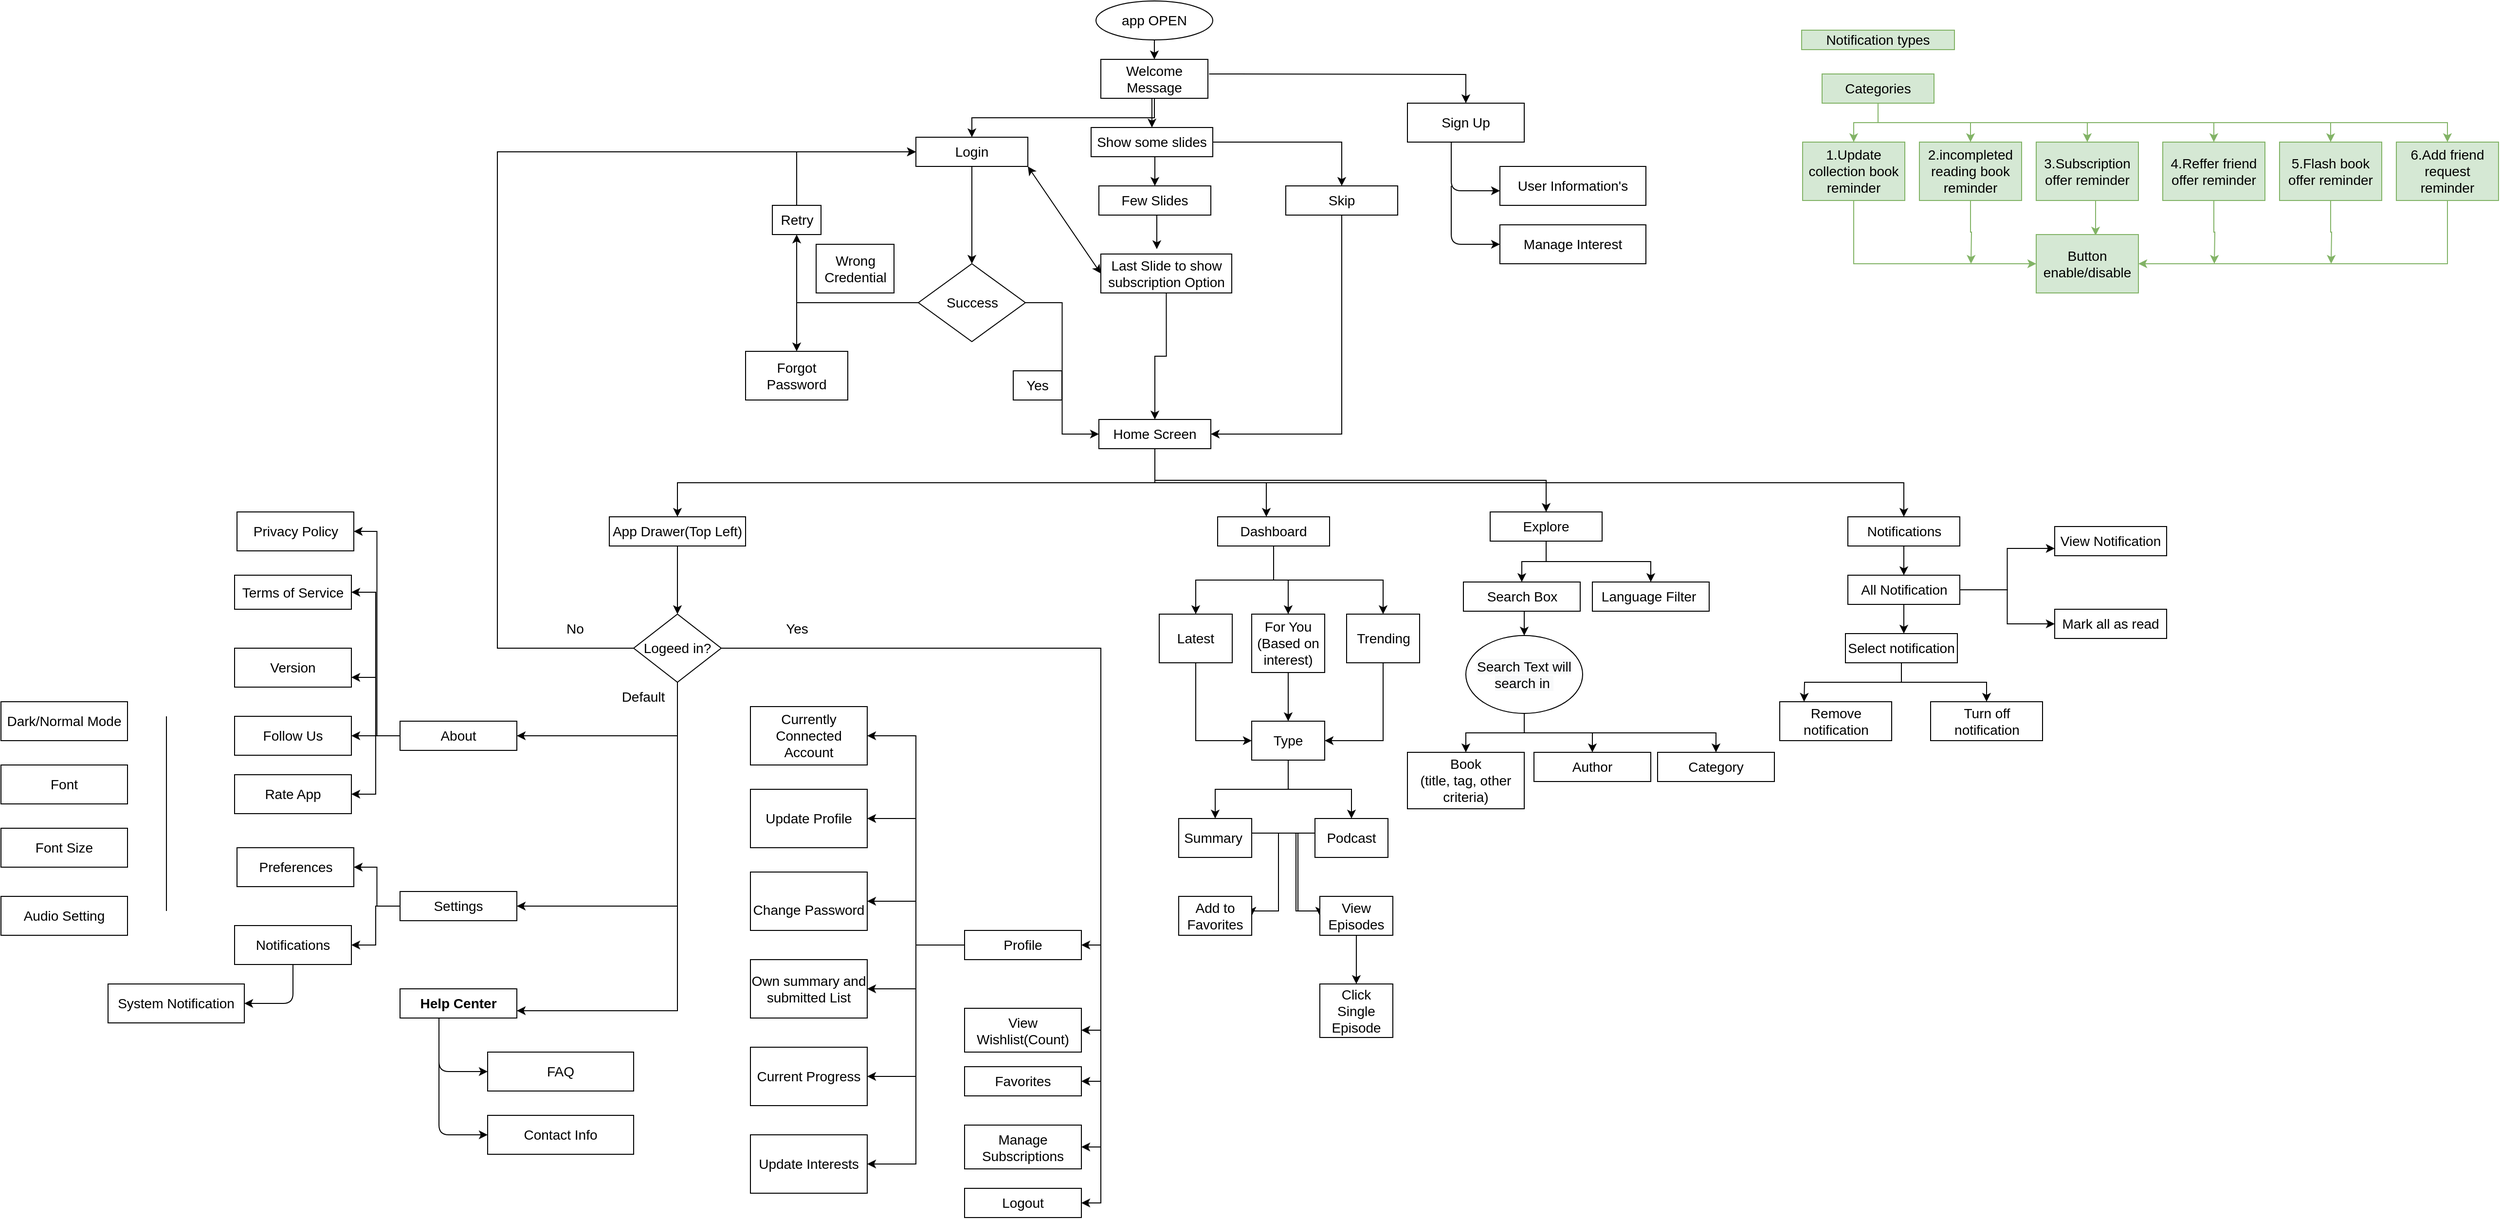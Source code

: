 <mxfile version="14.8.6" type="github">
  <diagram id="t7YS_TH_fgyImCrVqkUV" name="Page-1">
    <mxGraphModel dx="2621" dy="529" grid="1" gridSize="10" guides="1" tooltips="1" connect="1" arrows="1" fold="1" page="1" pageScale="1" pageWidth="1600" pageHeight="2000" math="0" shadow="0">
      <root>
        <mxCell id="0" />
        <mxCell id="1" parent="0" />
        <mxCell id="bzh6Z4zs26yQEtlKFoZD-1" style="edgeStyle=orthogonalEdgeStyle;rounded=0;orthogonalLoop=1;jettySize=auto;html=1;exitX=0.5;exitY=1;exitDx=0;exitDy=0;entryX=0.5;entryY=0;entryDx=0;entryDy=0;fontSize=14;labelBorderColor=none;" parent="1" source="bzh6Z4zs26yQEtlKFoZD-2" target="bzh6Z4zs26yQEtlKFoZD-4" edge="1">
          <mxGeometry relative="1" as="geometry" />
        </mxCell>
        <mxCell id="bzh6Z4zs26yQEtlKFoZD-2" value="&lt;font style=&quot;font-size: 14px&quot;&gt;app OPEN&lt;/font&gt;" style="ellipse;whiteSpace=wrap;html=1;fontSize=14;labelBorderColor=none;" parent="1" vertex="1">
          <mxGeometry x="-85" y="40" width="120" height="40" as="geometry" />
        </mxCell>
        <mxCell id="bzh6Z4zs26yQEtlKFoZD-3" style="edgeStyle=orthogonalEdgeStyle;rounded=0;orthogonalLoop=1;jettySize=auto;html=1;exitX=0.5;exitY=1;exitDx=0;exitDy=0;entryX=0.5;entryY=0;entryDx=0;entryDy=0;fontSize=14;labelBorderColor=none;" parent="1" source="bzh6Z4zs26yQEtlKFoZD-4" target="bzh6Z4zs26yQEtlKFoZD-13" edge="1">
          <mxGeometry relative="1" as="geometry" />
        </mxCell>
        <mxCell id="PCwCDsVGO_4qWRZSxN0X-1" style="edgeStyle=orthogonalEdgeStyle;rounded=0;orthogonalLoop=1;jettySize=auto;html=1;exitX=0.5;exitY=1;exitDx=0;exitDy=0;entryX=0.5;entryY=0;entryDx=0;entryDy=0;fontSize=14;" parent="1" source="bzh6Z4zs26yQEtlKFoZD-4" target="bzh6Z4zs26yQEtlKFoZD-8" edge="1">
          <mxGeometry relative="1" as="geometry" />
        </mxCell>
        <mxCell id="bzh6Z4zs26yQEtlKFoZD-4" value="Welcome Message" style="rounded=0;whiteSpace=wrap;html=1;fontSize=14;labelBorderColor=none;" parent="1" vertex="1">
          <mxGeometry x="-80" y="100" width="110" height="40" as="geometry" />
        </mxCell>
        <mxCell id="bzh6Z4zs26yQEtlKFoZD-51" style="edgeStyle=orthogonalEdgeStyle;rounded=0;orthogonalLoop=1;jettySize=auto;html=1;exitX=0.5;exitY=1;exitDx=0;exitDy=0;entryX=0.5;entryY=0;entryDx=0;entryDy=0;fontSize=14;labelBorderColor=none;" parent="1" source="bzh6Z4zs26yQEtlKFoZD-6" edge="1">
          <mxGeometry relative="1" as="geometry">
            <mxPoint x="-22.5" y="295" as="targetPoint" />
          </mxGeometry>
        </mxCell>
        <mxCell id="bzh6Z4zs26yQEtlKFoZD-6" value="Few Slides" style="rounded=0;whiteSpace=wrap;html=1;fontSize=14;labelBorderColor=none;" parent="1" vertex="1">
          <mxGeometry x="-82" y="230" width="115" height="30" as="geometry" />
        </mxCell>
        <mxCell id="bzh6Z4zs26yQEtlKFoZD-28" style="edgeStyle=orthogonalEdgeStyle;rounded=0;orthogonalLoop=1;jettySize=auto;html=1;exitX=0.5;exitY=1;exitDx=0;exitDy=0;entryX=0.5;entryY=0;entryDx=0;entryDy=0;fontSize=14;labelBorderColor=none;" parent="1" source="bzh6Z4zs26yQEtlKFoZD-8" target="bzh6Z4zs26yQEtlKFoZD-14" edge="1">
          <mxGeometry relative="1" as="geometry" />
        </mxCell>
        <mxCell id="bzh6Z4zs26yQEtlKFoZD-8" value="Login" style="rounded=0;whiteSpace=wrap;html=1;fontSize=14;labelBorderColor=none;" parent="1" vertex="1">
          <mxGeometry x="-270" y="180" width="115" height="30" as="geometry" />
        </mxCell>
        <mxCell id="bzh6Z4zs26yQEtlKFoZD-56" style="edgeStyle=orthogonalEdgeStyle;rounded=0;orthogonalLoop=1;jettySize=auto;html=1;exitX=0.5;exitY=1;exitDx=0;exitDy=0;entryX=1;entryY=0.5;entryDx=0;entryDy=0;fontSize=14;labelBorderColor=none;" parent="1" source="bzh6Z4zs26yQEtlKFoZD-9" target="bzh6Z4zs26yQEtlKFoZD-15" edge="1">
          <mxGeometry relative="1" as="geometry" />
        </mxCell>
        <mxCell id="bzh6Z4zs26yQEtlKFoZD-9" value="Skip" style="rounded=0;whiteSpace=wrap;html=1;fontSize=14;labelBorderColor=none;" parent="1" vertex="1">
          <mxGeometry x="110" y="230" width="115" height="30" as="geometry" />
        </mxCell>
        <mxCell id="bzh6Z4zs26yQEtlKFoZD-10" style="edgeStyle=orthogonalEdgeStyle;rounded=0;orthogonalLoop=1;jettySize=auto;html=1;exitX=0.5;exitY=1;exitDx=0;exitDy=0;entryX=0.5;entryY=0;entryDx=0;entryDy=0;fontSize=14;labelBorderColor=none;" parent="1" source="bzh6Z4zs26yQEtlKFoZD-13" target="bzh6Z4zs26yQEtlKFoZD-6" edge="1">
          <mxGeometry relative="1" as="geometry" />
        </mxCell>
        <mxCell id="bzh6Z4zs26yQEtlKFoZD-12" style="edgeStyle=orthogonalEdgeStyle;rounded=0;orthogonalLoop=1;jettySize=auto;html=1;exitX=1;exitY=0.5;exitDx=0;exitDy=0;entryX=0.5;entryY=0;entryDx=0;entryDy=0;fontSize=14;labelBorderColor=none;" parent="1" source="bzh6Z4zs26yQEtlKFoZD-13" target="bzh6Z4zs26yQEtlKFoZD-9" edge="1">
          <mxGeometry relative="1" as="geometry" />
        </mxCell>
        <mxCell id="bzh6Z4zs26yQEtlKFoZD-13" value="Show some slides" style="rounded=0;whiteSpace=wrap;html=1;fontSize=14;labelBorderColor=none;" parent="1" vertex="1">
          <mxGeometry x="-90" y="170" width="125" height="30" as="geometry" />
        </mxCell>
        <mxCell id="bzh6Z4zs26yQEtlKFoZD-29" style="edgeStyle=orthogonalEdgeStyle;rounded=0;orthogonalLoop=1;jettySize=auto;html=1;exitX=1;exitY=0.5;exitDx=0;exitDy=0;entryX=0;entryY=0.5;entryDx=0;entryDy=0;fontSize=14;labelBorderColor=none;" parent="1" source="bzh6Z4zs26yQEtlKFoZD-14" target="bzh6Z4zs26yQEtlKFoZD-15" edge="1">
          <mxGeometry relative="1" as="geometry" />
        </mxCell>
        <mxCell id="bzh6Z4zs26yQEtlKFoZD-38" style="edgeStyle=orthogonalEdgeStyle;rounded=0;orthogonalLoop=1;jettySize=auto;html=1;exitX=0;exitY=0.5;exitDx=0;exitDy=0;entryX=0.5;entryY=1;entryDx=0;entryDy=0;fontSize=14;labelBorderColor=none;" parent="1" source="bzh6Z4zs26yQEtlKFoZD-14" target="bzh6Z4zs26yQEtlKFoZD-24" edge="1">
          <mxGeometry relative="1" as="geometry" />
        </mxCell>
        <mxCell id="bzh6Z4zs26yQEtlKFoZD-41" style="edgeStyle=orthogonalEdgeStyle;rounded=0;orthogonalLoop=1;jettySize=auto;html=1;exitX=0;exitY=0.5;exitDx=0;exitDy=0;entryX=0.5;entryY=0;entryDx=0;entryDy=0;fontSize=14;labelBorderColor=none;" parent="1" source="bzh6Z4zs26yQEtlKFoZD-14" target="bzh6Z4zs26yQEtlKFoZD-20" edge="1">
          <mxGeometry relative="1" as="geometry" />
        </mxCell>
        <mxCell id="bzh6Z4zs26yQEtlKFoZD-14" value="Success" style="rhombus;whiteSpace=wrap;html=1;fontSize=14;labelBorderColor=none;" parent="1" vertex="1">
          <mxGeometry x="-267.5" y="310" width="110" height="80" as="geometry" />
        </mxCell>
        <mxCell id="bzh6Z4zs26yQEtlKFoZD-48" style="edgeStyle=orthogonalEdgeStyle;rounded=0;orthogonalLoop=1;jettySize=auto;html=1;exitX=0.5;exitY=1;exitDx=0;exitDy=0;entryX=0.435;entryY=0;entryDx=0;entryDy=0;entryPerimeter=0;fontSize=14;labelBorderColor=none;" parent="1" source="bzh6Z4zs26yQEtlKFoZD-15" target="bzh6Z4zs26yQEtlKFoZD-17" edge="1">
          <mxGeometry relative="1" as="geometry" />
        </mxCell>
        <mxCell id="bzh6Z4zs26yQEtlKFoZD-49" style="edgeStyle=orthogonalEdgeStyle;rounded=0;orthogonalLoop=1;jettySize=auto;html=1;exitX=0.5;exitY=1;exitDx=0;exitDy=0;entryX=0.5;entryY=0;entryDx=0;entryDy=0;fontSize=14;labelBorderColor=none;" parent="1" source="bzh6Z4zs26yQEtlKFoZD-15" target="bzh6Z4zs26yQEtlKFoZD-18" edge="1">
          <mxGeometry relative="1" as="geometry" />
        </mxCell>
        <mxCell id="bzh6Z4zs26yQEtlKFoZD-50" style="edgeStyle=orthogonalEdgeStyle;rounded=0;orthogonalLoop=1;jettySize=auto;html=1;exitX=0.5;exitY=1;exitDx=0;exitDy=0;fontSize=14;labelBorderColor=none;" parent="1" source="bzh6Z4zs26yQEtlKFoZD-15" target="bzh6Z4zs26yQEtlKFoZD-19" edge="1">
          <mxGeometry relative="1" as="geometry" />
        </mxCell>
        <mxCell id="jzZjJDRc0cQQ_kIJz3c9-16" style="edgeStyle=orthogonalEdgeStyle;rounded=0;orthogonalLoop=1;jettySize=auto;html=1;exitX=0.5;exitY=1;exitDx=0;exitDy=0;entryX=0.5;entryY=0;entryDx=0;entryDy=0;fontSize=14;labelBorderColor=none;" parent="1" source="bzh6Z4zs26yQEtlKFoZD-15" target="bzh6Z4zs26yQEtlKFoZD-16" edge="1">
          <mxGeometry relative="1" as="geometry" />
        </mxCell>
        <mxCell id="bzh6Z4zs26yQEtlKFoZD-15" value="Home Screen" style="rounded=0;whiteSpace=wrap;html=1;fontSize=14;labelBorderColor=none;" parent="1" vertex="1">
          <mxGeometry x="-82" y="470" width="115" height="30" as="geometry" />
        </mxCell>
        <mxCell id="jzZjJDRc0cQQ_kIJz3c9-20" style="edgeStyle=orthogonalEdgeStyle;rounded=0;orthogonalLoop=1;jettySize=auto;html=1;exitX=0.5;exitY=1;exitDx=0;exitDy=0;entryX=0.5;entryY=0;entryDx=0;entryDy=0;fontSize=14;labelBorderColor=none;" parent="1" source="bzh6Z4zs26yQEtlKFoZD-16" target="wYOs1hw6T_1-Dhefr2wr-110" edge="1">
          <mxGeometry relative="1" as="geometry" />
        </mxCell>
        <mxCell id="bzh6Z4zs26yQEtlKFoZD-16" value="App Drawer(Top Left)" style="rounded=0;whiteSpace=wrap;html=1;fontSize=14;labelBorderColor=none;" parent="1" vertex="1">
          <mxGeometry x="-585" y="570" width="140" height="30" as="geometry" />
        </mxCell>
        <mxCell id="bzh6Z4zs26yQEtlKFoZD-73" style="edgeStyle=orthogonalEdgeStyle;rounded=0;orthogonalLoop=1;jettySize=auto;html=1;exitX=0.5;exitY=1;exitDx=0;exitDy=0;entryX=0.5;entryY=0;entryDx=0;entryDy=0;fontSize=14;labelBorderColor=none;" parent="1" source="bzh6Z4zs26yQEtlKFoZD-17" target="bzh6Z4zs26yQEtlKFoZD-57" edge="1">
          <mxGeometry relative="1" as="geometry" />
        </mxCell>
        <mxCell id="bzh6Z4zs26yQEtlKFoZD-74" style="edgeStyle=orthogonalEdgeStyle;rounded=0;orthogonalLoop=1;jettySize=auto;html=1;exitX=0.5;exitY=1;exitDx=0;exitDy=0;entryX=0.5;entryY=0;entryDx=0;entryDy=0;fontSize=14;labelBorderColor=none;" parent="1" source="bzh6Z4zs26yQEtlKFoZD-17" target="bzh6Z4zs26yQEtlKFoZD-58" edge="1">
          <mxGeometry relative="1" as="geometry" />
        </mxCell>
        <mxCell id="bzh6Z4zs26yQEtlKFoZD-75" style="edgeStyle=orthogonalEdgeStyle;rounded=0;orthogonalLoop=1;jettySize=auto;html=1;exitX=0.5;exitY=1;exitDx=0;exitDy=0;fontSize=14;labelBorderColor=none;" parent="1" source="bzh6Z4zs26yQEtlKFoZD-17" target="bzh6Z4zs26yQEtlKFoZD-59" edge="1">
          <mxGeometry relative="1" as="geometry" />
        </mxCell>
        <mxCell id="bzh6Z4zs26yQEtlKFoZD-17" value="Dashboard" style="rounded=0;whiteSpace=wrap;html=1;fontSize=14;labelBorderColor=none;" parent="1" vertex="1">
          <mxGeometry x="40" y="570" width="115" height="30" as="geometry" />
        </mxCell>
        <mxCell id="Sbee1rXZluJjC9eUCIz3-12" style="edgeStyle=orthogonalEdgeStyle;rounded=0;orthogonalLoop=1;jettySize=auto;html=1;exitX=0.5;exitY=1;exitDx=0;exitDy=0;entryX=0.5;entryY=0;entryDx=0;entryDy=0;fontSize=14;" parent="1" source="bzh6Z4zs26yQEtlKFoZD-18" target="Sbee1rXZluJjC9eUCIz3-3" edge="1">
          <mxGeometry relative="1" as="geometry" />
        </mxCell>
        <mxCell id="Sbee1rXZluJjC9eUCIz3-13" style="edgeStyle=orthogonalEdgeStyle;rounded=0;orthogonalLoop=1;jettySize=auto;html=1;exitX=0.5;exitY=1;exitDx=0;exitDy=0;entryX=0.5;entryY=0;entryDx=0;entryDy=0;fontSize=14;" parent="1" source="bzh6Z4zs26yQEtlKFoZD-18" target="Sbee1rXZluJjC9eUCIz3-11" edge="1">
          <mxGeometry relative="1" as="geometry" />
        </mxCell>
        <mxCell id="bzh6Z4zs26yQEtlKFoZD-18" value="Explore&lt;br style=&quot;font-size: 14px;&quot;&gt;" style="rounded=0;whiteSpace=wrap;html=1;fontSize=14;labelBorderColor=none;" parent="1" vertex="1">
          <mxGeometry x="320" y="565" width="115" height="30" as="geometry" />
        </mxCell>
        <mxCell id="3H9cu1yrekagmBGRHgR9-22" style="edgeStyle=orthogonalEdgeStyle;rounded=0;orthogonalLoop=1;jettySize=auto;html=1;exitX=0.5;exitY=1;exitDx=0;exitDy=0;entryX=0.5;entryY=0;entryDx=0;entryDy=0;fontSize=14;labelBorderColor=none;" parent="1" source="bzh6Z4zs26yQEtlKFoZD-19" target="3H9cu1yrekagmBGRHgR9-21" edge="1">
          <mxGeometry relative="1" as="geometry" />
        </mxCell>
        <mxCell id="bzh6Z4zs26yQEtlKFoZD-19" value="Notifications" style="rounded=0;whiteSpace=wrap;html=1;fontSize=14;labelBorderColor=none;" parent="1" vertex="1">
          <mxGeometry x="687.5" y="570" width="115" height="30" as="geometry" />
        </mxCell>
        <mxCell id="bzh6Z4zs26yQEtlKFoZD-20" value="Forgot Password" style="rounded=0;whiteSpace=wrap;html=1;fontSize=14;labelBorderColor=none;" parent="1" vertex="1">
          <mxGeometry x="-445" y="400" width="105" height="50" as="geometry" />
        </mxCell>
        <mxCell id="bzh6Z4zs26yQEtlKFoZD-39" style="edgeStyle=orthogonalEdgeStyle;rounded=0;orthogonalLoop=1;jettySize=auto;html=1;exitX=0.5;exitY=0;exitDx=0;exitDy=0;entryX=0;entryY=0.5;entryDx=0;entryDy=0;fontSize=14;labelBorderColor=none;" parent="1" source="bzh6Z4zs26yQEtlKFoZD-24" target="bzh6Z4zs26yQEtlKFoZD-8" edge="1">
          <mxGeometry relative="1" as="geometry" />
        </mxCell>
        <mxCell id="bzh6Z4zs26yQEtlKFoZD-24" value="Retry" style="rounded=0;whiteSpace=wrap;html=1;fontSize=14;labelBorderColor=none;" parent="1" vertex="1">
          <mxGeometry x="-417.5" y="250" width="50" height="30" as="geometry" />
        </mxCell>
        <mxCell id="bzh6Z4zs26yQEtlKFoZD-33" value="Yes" style="rounded=0;whiteSpace=wrap;html=1;fontSize=14;labelBorderColor=none;" parent="1" vertex="1">
          <mxGeometry x="-170" y="420" width="50" height="30" as="geometry" />
        </mxCell>
        <mxCell id="bzh6Z4zs26yQEtlKFoZD-37" value="Wrong Credential" style="rounded=0;whiteSpace=wrap;html=1;fontSize=14;labelBorderColor=none;" parent="1" vertex="1">
          <mxGeometry x="-372.5" y="290" width="80" height="50" as="geometry" />
        </mxCell>
        <mxCell id="bzh6Z4zs26yQEtlKFoZD-54" style="edgeStyle=orthogonalEdgeStyle;rounded=0;orthogonalLoop=1;jettySize=auto;html=1;exitX=0.5;exitY=1;exitDx=0;exitDy=0;entryX=0.5;entryY=0;entryDx=0;entryDy=0;fontSize=14;labelBorderColor=none;" parent="1" source="bzh6Z4zs26yQEtlKFoZD-53" target="bzh6Z4zs26yQEtlKFoZD-15" edge="1">
          <mxGeometry relative="1" as="geometry" />
        </mxCell>
        <mxCell id="bzh6Z4zs26yQEtlKFoZD-53" value="Last Slide to show subscription Option" style="rounded=0;whiteSpace=wrap;html=1;fontSize=14;labelBorderColor=none;" parent="1" vertex="1">
          <mxGeometry x="-80" y="300" width="134.5" height="40" as="geometry" />
        </mxCell>
        <mxCell id="bzh6Z4zs26yQEtlKFoZD-67" style="edgeStyle=orthogonalEdgeStyle;rounded=0;orthogonalLoop=1;jettySize=auto;html=1;exitX=0.5;exitY=1;exitDx=0;exitDy=0;entryX=0;entryY=0.5;entryDx=0;entryDy=0;fontSize=14;labelBorderColor=none;" parent="1" source="bzh6Z4zs26yQEtlKFoZD-57" target="bzh6Z4zs26yQEtlKFoZD-66" edge="1">
          <mxGeometry relative="1" as="geometry" />
        </mxCell>
        <mxCell id="bzh6Z4zs26yQEtlKFoZD-57" value="Latest" style="rounded=0;whiteSpace=wrap;html=1;fontSize=14;labelBorderColor=none;" parent="1" vertex="1">
          <mxGeometry x="-20" y="670" width="75" height="50" as="geometry" />
        </mxCell>
        <mxCell id="bzh6Z4zs26yQEtlKFoZD-68" style="edgeStyle=orthogonalEdgeStyle;rounded=0;orthogonalLoop=1;jettySize=auto;html=1;exitX=0.5;exitY=1;exitDx=0;exitDy=0;entryX=0.5;entryY=0;entryDx=0;entryDy=0;fontSize=14;labelBorderColor=none;" parent="1" source="bzh6Z4zs26yQEtlKFoZD-58" target="bzh6Z4zs26yQEtlKFoZD-66" edge="1">
          <mxGeometry relative="1" as="geometry" />
        </mxCell>
        <mxCell id="bzh6Z4zs26yQEtlKFoZD-58" value="For You&lt;br style=&quot;font-size: 14px;&quot;&gt;(Based on interest)" style="rounded=0;whiteSpace=wrap;html=1;fontSize=14;labelBorderColor=none;" parent="1" vertex="1">
          <mxGeometry x="75" y="670" width="75" height="60" as="geometry" />
        </mxCell>
        <mxCell id="bzh6Z4zs26yQEtlKFoZD-69" style="edgeStyle=orthogonalEdgeStyle;rounded=0;orthogonalLoop=1;jettySize=auto;html=1;exitX=0.5;exitY=1;exitDx=0;exitDy=0;entryX=1;entryY=0.5;entryDx=0;entryDy=0;fontSize=14;labelBorderColor=none;" parent="1" source="bzh6Z4zs26yQEtlKFoZD-59" target="bzh6Z4zs26yQEtlKFoZD-66" edge="1">
          <mxGeometry relative="1" as="geometry" />
        </mxCell>
        <mxCell id="bzh6Z4zs26yQEtlKFoZD-59" value="Trending" style="rounded=0;whiteSpace=wrap;html=1;fontSize=14;labelBorderColor=none;" parent="1" vertex="1">
          <mxGeometry x="172.5" y="670" width="75" height="50" as="geometry" />
        </mxCell>
        <mxCell id="wD42XLYMJ8Ef5kfF9NE--7" style="edgeStyle=orthogonalEdgeStyle;rounded=0;orthogonalLoop=1;jettySize=auto;html=1;exitX=1;exitY=0.25;exitDx=0;exitDy=0;entryX=1;entryY=0.5;entryDx=0;entryDy=0;fontSize=14;" parent="1" source="bzh6Z4zs26yQEtlKFoZD-60" target="wD42XLYMJ8Ef5kfF9NE--1" edge="1">
          <mxGeometry relative="1" as="geometry">
            <Array as="points">
              <mxPoint x="75.5" y="895" />
              <mxPoint x="102.5" y="895" />
              <mxPoint x="102.5" y="975" />
            </Array>
          </mxGeometry>
        </mxCell>
        <mxCell id="wD42XLYMJ8Ef5kfF9NE--9" style="edgeStyle=orthogonalEdgeStyle;rounded=0;orthogonalLoop=1;jettySize=auto;html=1;exitX=1;exitY=0.25;exitDx=0;exitDy=0;entryX=0;entryY=0.5;entryDx=0;entryDy=0;fontSize=14;" parent="1" source="bzh6Z4zs26yQEtlKFoZD-60" target="wD42XLYMJ8Ef5kfF9NE--2" edge="1">
          <mxGeometry relative="1" as="geometry">
            <Array as="points">
              <mxPoint x="72.5" y="888" />
              <mxPoint x="72.5" y="895" />
              <mxPoint x="122.5" y="895" />
              <mxPoint x="122.5" y="975" />
            </Array>
          </mxGeometry>
        </mxCell>
        <mxCell id="bzh6Z4zs26yQEtlKFoZD-60" value="Summary&lt;span style=&quot;white-space: pre; font-size: 14px;&quot;&gt; &lt;/span&gt;" style="rounded=0;whiteSpace=wrap;html=1;fontSize=14;labelBorderColor=none;" parent="1" vertex="1">
          <mxGeometry y="880" width="75" height="40" as="geometry" />
        </mxCell>
        <mxCell id="wD42XLYMJ8Ef5kfF9NE--8" style="edgeStyle=orthogonalEdgeStyle;rounded=0;orthogonalLoop=1;jettySize=auto;html=1;exitX=0;exitY=0.5;exitDx=0;exitDy=0;entryX=1;entryY=0.5;entryDx=0;entryDy=0;fontSize=14;" parent="1" source="bzh6Z4zs26yQEtlKFoZD-61" target="wD42XLYMJ8Ef5kfF9NE--1" edge="1">
          <mxGeometry relative="1" as="geometry">
            <Array as="points">
              <mxPoint x="102.5" y="895" />
              <mxPoint x="102.5" y="975" />
            </Array>
          </mxGeometry>
        </mxCell>
        <mxCell id="wD42XLYMJ8Ef5kfF9NE--10" style="edgeStyle=orthogonalEdgeStyle;rounded=0;orthogonalLoop=1;jettySize=auto;html=1;exitX=0;exitY=0.25;exitDx=0;exitDy=0;entryX=0;entryY=0.5;entryDx=0;entryDy=0;fontSize=14;" parent="1" source="bzh6Z4zs26yQEtlKFoZD-61" target="wD42XLYMJ8Ef5kfF9NE--2" edge="1">
          <mxGeometry relative="1" as="geometry">
            <Array as="points">
              <mxPoint x="140.5" y="895" />
              <mxPoint x="120.5" y="895" />
              <mxPoint x="120.5" y="975" />
            </Array>
          </mxGeometry>
        </mxCell>
        <mxCell id="bzh6Z4zs26yQEtlKFoZD-61" value="Podcast" style="rounded=0;whiteSpace=wrap;html=1;fontSize=14;labelBorderColor=none;" parent="1" vertex="1">
          <mxGeometry x="140" y="880" width="75" height="40" as="geometry" />
        </mxCell>
        <mxCell id="bzh6Z4zs26yQEtlKFoZD-71" style="edgeStyle=orthogonalEdgeStyle;rounded=0;orthogonalLoop=1;jettySize=auto;html=1;exitX=0.5;exitY=1;exitDx=0;exitDy=0;entryX=0.5;entryY=0;entryDx=0;entryDy=0;fontSize=14;labelBorderColor=none;" parent="1" source="bzh6Z4zs26yQEtlKFoZD-66" target="bzh6Z4zs26yQEtlKFoZD-60" edge="1">
          <mxGeometry relative="1" as="geometry" />
        </mxCell>
        <mxCell id="bzh6Z4zs26yQEtlKFoZD-72" style="edgeStyle=orthogonalEdgeStyle;rounded=0;orthogonalLoop=1;jettySize=auto;html=1;exitX=0.5;exitY=1;exitDx=0;exitDy=0;entryX=0.5;entryY=0;entryDx=0;entryDy=0;fontSize=14;labelBorderColor=none;" parent="1" source="bzh6Z4zs26yQEtlKFoZD-66" target="bzh6Z4zs26yQEtlKFoZD-61" edge="1">
          <mxGeometry relative="1" as="geometry" />
        </mxCell>
        <mxCell id="bzh6Z4zs26yQEtlKFoZD-66" value="Type" style="rounded=0;whiteSpace=wrap;html=1;fontSize=14;labelBorderColor=none;" parent="1" vertex="1">
          <mxGeometry x="75" y="780" width="75" height="40" as="geometry" />
        </mxCell>
        <mxCell id="3H9cu1yrekagmBGRHgR9-43" style="edgeStyle=orthogonalEdgeStyle;rounded=0;orthogonalLoop=1;jettySize=auto;html=1;exitX=0.5;exitY=1;exitDx=0;exitDy=0;entryX=0;entryY=0.5;entryDx=0;entryDy=0;fillColor=#d5e8d4;strokeColor=#82b366;fontSize=14;labelBorderColor=none;" parent="1" source="3H9cu1yrekagmBGRHgR9-2" target="3H9cu1yrekagmBGRHgR9-13" edge="1">
          <mxGeometry relative="1" as="geometry" />
        </mxCell>
        <mxCell id="3H9cu1yrekagmBGRHgR9-2" value="1.Update collection book reminder" style="rounded=0;whiteSpace=wrap;html=1;fontSize=14;fillColor=#d5e8d4;strokeColor=#82b366;labelBorderColor=none;" parent="1" vertex="1">
          <mxGeometry x="641" y="185" width="105" height="60" as="geometry" />
        </mxCell>
        <mxCell id="3H9cu1yrekagmBGRHgR9-3" style="edgeStyle=orthogonalEdgeStyle;rounded=0;orthogonalLoop=1;jettySize=auto;html=1;exitX=0.5;exitY=1;exitDx=0;exitDy=0;fillColor=#d5e8d4;strokeColor=#82b366;fontSize=14;labelBorderColor=none;" parent="1" source="3H9cu1yrekagmBGRHgR9-4" edge="1">
          <mxGeometry relative="1" as="geometry">
            <mxPoint x="814" y="310" as="targetPoint" />
          </mxGeometry>
        </mxCell>
        <mxCell id="3H9cu1yrekagmBGRHgR9-4" value="2.incompleted reading book reminder" style="rounded=0;whiteSpace=wrap;html=1;fontSize=14;fillColor=#d5e8d4;strokeColor=#82b366;labelBorderColor=none;" parent="1" vertex="1">
          <mxGeometry x="761" y="185" width="105" height="60" as="geometry" />
        </mxCell>
        <mxCell id="3H9cu1yrekagmBGRHgR9-5" style="edgeStyle=orthogonalEdgeStyle;rounded=0;orthogonalLoop=1;jettySize=auto;html=1;exitX=0.5;exitY=1;exitDx=0;exitDy=0;entryX=0.581;entryY=0.017;entryDx=0;entryDy=0;entryPerimeter=0;fillColor=#d5e8d4;strokeColor=#82b366;fontSize=14;labelBorderColor=none;" parent="1" source="3H9cu1yrekagmBGRHgR9-6" edge="1">
          <mxGeometry relative="1" as="geometry">
            <mxPoint x="942.005" y="281.02" as="targetPoint" />
          </mxGeometry>
        </mxCell>
        <mxCell id="3H9cu1yrekagmBGRHgR9-6" value="3.Subscription offer reminder" style="rounded=0;whiteSpace=wrap;html=1;fontSize=14;fillColor=#d5e8d4;strokeColor=#82b366;labelBorderColor=none;" parent="1" vertex="1">
          <mxGeometry x="881" y="185" width="105" height="60" as="geometry" />
        </mxCell>
        <mxCell id="3H9cu1yrekagmBGRHgR9-7" style="edgeStyle=orthogonalEdgeStyle;rounded=0;orthogonalLoop=1;jettySize=auto;html=1;exitX=0.5;exitY=1;exitDx=0;exitDy=0;fillColor=#d5e8d4;strokeColor=#82b366;fontSize=14;labelBorderColor=none;" parent="1" source="3H9cu1yrekagmBGRHgR9-8" edge="1">
          <mxGeometry relative="1" as="geometry">
            <mxPoint x="1064" y="310" as="targetPoint" />
          </mxGeometry>
        </mxCell>
        <mxCell id="3H9cu1yrekagmBGRHgR9-8" value="4.Reffer friend offer reminder" style="rounded=0;whiteSpace=wrap;html=1;fontSize=14;fillColor=#d5e8d4;strokeColor=#82b366;labelBorderColor=none;" parent="1" vertex="1">
          <mxGeometry x="1011" y="185" width="105" height="60" as="geometry" />
        </mxCell>
        <mxCell id="3H9cu1yrekagmBGRHgR9-9" style="edgeStyle=orthogonalEdgeStyle;rounded=0;orthogonalLoop=1;jettySize=auto;html=1;exitX=0.5;exitY=1;exitDx=0;exitDy=0;fillColor=#d5e8d4;strokeColor=#82b366;fontSize=14;labelBorderColor=none;" parent="1" source="3H9cu1yrekagmBGRHgR9-10" edge="1">
          <mxGeometry relative="1" as="geometry">
            <mxPoint x="1184" y="310" as="targetPoint" />
          </mxGeometry>
        </mxCell>
        <mxCell id="3H9cu1yrekagmBGRHgR9-10" value="5.Flash book offer reminder" style="rounded=0;whiteSpace=wrap;html=1;fontSize=14;fillColor=#d5e8d4;strokeColor=#82b366;labelBorderColor=none;" parent="1" vertex="1">
          <mxGeometry x="1131" y="185" width="105" height="60" as="geometry" />
        </mxCell>
        <mxCell id="3H9cu1yrekagmBGRHgR9-44" style="edgeStyle=orthogonalEdgeStyle;rounded=0;orthogonalLoop=1;jettySize=auto;html=1;exitX=0.5;exitY=1;exitDx=0;exitDy=0;entryX=1;entryY=0.5;entryDx=0;entryDy=0;fillColor=#d5e8d4;strokeColor=#82b366;fontSize=14;labelBorderColor=none;" parent="1" source="3H9cu1yrekagmBGRHgR9-12" target="3H9cu1yrekagmBGRHgR9-13" edge="1">
          <mxGeometry relative="1" as="geometry" />
        </mxCell>
        <mxCell id="3H9cu1yrekagmBGRHgR9-12" value="6.Add friend request reminder" style="rounded=0;whiteSpace=wrap;html=1;fontSize=14;fillColor=#d5e8d4;strokeColor=#82b366;labelBorderColor=none;" parent="1" vertex="1">
          <mxGeometry x="1251" y="185" width="105" height="60" as="geometry" />
        </mxCell>
        <mxCell id="3H9cu1yrekagmBGRHgR9-13" value="Button&lt;br style=&quot;font-size: 14px;&quot;&gt;enable/disable" style="rounded=0;whiteSpace=wrap;html=1;fontSize=14;fillColor=#d5e8d4;strokeColor=#82b366;labelBorderColor=none;" parent="1" vertex="1">
          <mxGeometry x="881" y="280" width="105" height="60" as="geometry" />
        </mxCell>
        <mxCell id="3H9cu1yrekagmBGRHgR9-15" style="edgeStyle=orthogonalEdgeStyle;rounded=0;orthogonalLoop=1;jettySize=auto;html=1;exitX=0.5;exitY=1;exitDx=0;exitDy=0;entryX=0.5;entryY=0;entryDx=0;entryDy=0;fillColor=#d5e8d4;strokeColor=#82b366;fontSize=14;labelBorderColor=none;" parent="1" source="3H9cu1yrekagmBGRHgR9-14" target="3H9cu1yrekagmBGRHgR9-12" edge="1">
          <mxGeometry relative="1" as="geometry" />
        </mxCell>
        <mxCell id="3H9cu1yrekagmBGRHgR9-16" style="edgeStyle=orthogonalEdgeStyle;rounded=0;orthogonalLoop=1;jettySize=auto;html=1;exitX=0.5;exitY=1;exitDx=0;exitDy=0;entryX=0.5;entryY=0;entryDx=0;entryDy=0;fillColor=#d5e8d4;strokeColor=#82b366;fontSize=14;labelBorderColor=none;" parent="1" source="3H9cu1yrekagmBGRHgR9-14" target="3H9cu1yrekagmBGRHgR9-2" edge="1">
          <mxGeometry relative="1" as="geometry" />
        </mxCell>
        <mxCell id="3H9cu1yrekagmBGRHgR9-17" style="edgeStyle=orthogonalEdgeStyle;rounded=0;orthogonalLoop=1;jettySize=auto;html=1;exitX=0.5;exitY=1;exitDx=0;exitDy=0;entryX=0.5;entryY=0;entryDx=0;entryDy=0;fillColor=#d5e8d4;strokeColor=#82b366;fontSize=14;labelBorderColor=none;" parent="1" source="3H9cu1yrekagmBGRHgR9-14" target="3H9cu1yrekagmBGRHgR9-4" edge="1">
          <mxGeometry relative="1" as="geometry" />
        </mxCell>
        <mxCell id="3H9cu1yrekagmBGRHgR9-18" style="edgeStyle=orthogonalEdgeStyle;rounded=0;orthogonalLoop=1;jettySize=auto;html=1;exitX=0.5;exitY=1;exitDx=0;exitDy=0;entryX=0.5;entryY=0;entryDx=0;entryDy=0;fillColor=#d5e8d4;strokeColor=#82b366;fontSize=14;labelBorderColor=none;" parent="1" source="3H9cu1yrekagmBGRHgR9-14" target="3H9cu1yrekagmBGRHgR9-6" edge="1">
          <mxGeometry relative="1" as="geometry" />
        </mxCell>
        <mxCell id="3H9cu1yrekagmBGRHgR9-19" style="edgeStyle=orthogonalEdgeStyle;rounded=0;orthogonalLoop=1;jettySize=auto;html=1;exitX=0.5;exitY=1;exitDx=0;exitDy=0;entryX=0.5;entryY=0;entryDx=0;entryDy=0;fillColor=#d5e8d4;strokeColor=#82b366;fontSize=14;labelBorderColor=none;" parent="1" source="3H9cu1yrekagmBGRHgR9-14" target="3H9cu1yrekagmBGRHgR9-8" edge="1">
          <mxGeometry relative="1" as="geometry" />
        </mxCell>
        <mxCell id="3H9cu1yrekagmBGRHgR9-20" style="edgeStyle=orthogonalEdgeStyle;rounded=0;orthogonalLoop=1;jettySize=auto;html=1;exitX=0.5;exitY=1;exitDx=0;exitDy=0;entryX=0.5;entryY=0;entryDx=0;entryDy=0;fillColor=#d5e8d4;strokeColor=#82b366;fontSize=14;labelBorderColor=none;" parent="1" source="3H9cu1yrekagmBGRHgR9-14" target="3H9cu1yrekagmBGRHgR9-10" edge="1">
          <mxGeometry relative="1" as="geometry" />
        </mxCell>
        <mxCell id="3H9cu1yrekagmBGRHgR9-14" value="Categories" style="rounded=0;whiteSpace=wrap;html=1;fontSize=14;fillColor=#d5e8d4;strokeColor=#82b366;labelBorderColor=none;" parent="1" vertex="1">
          <mxGeometry x="661" y="115" width="115" height="30" as="geometry" />
        </mxCell>
        <mxCell id="3H9cu1yrekagmBGRHgR9-23" style="edgeStyle=orthogonalEdgeStyle;rounded=0;orthogonalLoop=1;jettySize=auto;html=1;exitX=0.5;exitY=1;exitDx=0;exitDy=0;fontSize=14;labelBorderColor=none;" parent="1" source="3H9cu1yrekagmBGRHgR9-21" edge="1">
          <mxGeometry relative="1" as="geometry">
            <mxPoint x="745" y="690" as="targetPoint" />
          </mxGeometry>
        </mxCell>
        <mxCell id="3H9cu1yrekagmBGRHgR9-41" style="edgeStyle=orthogonalEdgeStyle;rounded=0;orthogonalLoop=1;jettySize=auto;html=1;exitX=1;exitY=0.5;exitDx=0;exitDy=0;entryX=0;entryY=0.5;entryDx=0;entryDy=0;fontSize=14;labelBorderColor=none;" parent="1" source="3H9cu1yrekagmBGRHgR9-21" target="3H9cu1yrekagmBGRHgR9-40" edge="1">
          <mxGeometry relative="1" as="geometry" />
        </mxCell>
        <mxCell id="3H9cu1yrekagmBGRHgR9-42" style="edgeStyle=orthogonalEdgeStyle;rounded=0;orthogonalLoop=1;jettySize=auto;html=1;exitX=1;exitY=0.5;exitDx=0;exitDy=0;entryX=0;entryY=0.75;entryDx=0;entryDy=0;fontSize=14;labelBorderColor=none;" parent="1" source="3H9cu1yrekagmBGRHgR9-21" target="3H9cu1yrekagmBGRHgR9-38" edge="1">
          <mxGeometry relative="1" as="geometry" />
        </mxCell>
        <mxCell id="3H9cu1yrekagmBGRHgR9-21" value="All Notification" style="rounded=0;whiteSpace=wrap;html=1;fontSize=14;labelBorderColor=none;" parent="1" vertex="1">
          <mxGeometry x="687.5" y="630" width="115" height="30" as="geometry" />
        </mxCell>
        <mxCell id="3H9cu1yrekagmBGRHgR9-30" style="edgeStyle=orthogonalEdgeStyle;rounded=0;orthogonalLoop=1;jettySize=auto;html=1;exitX=0.5;exitY=1;exitDx=0;exitDy=0;entryX=0.5;entryY=0;entryDx=0;entryDy=0;fontSize=14;labelBorderColor=none;" parent="1" source="3H9cu1yrekagmBGRHgR9-24" edge="1">
          <mxGeometry relative="1" as="geometry">
            <mxPoint x="642.5" y="760" as="targetPoint" />
          </mxGeometry>
        </mxCell>
        <mxCell id="3H9cu1yrekagmBGRHgR9-34" style="edgeStyle=orthogonalEdgeStyle;rounded=0;orthogonalLoop=1;jettySize=auto;html=1;exitX=0.5;exitY=1;exitDx=0;exitDy=0;entryX=0.5;entryY=0;entryDx=0;entryDy=0;fontSize=14;labelBorderColor=none;" parent="1" source="3H9cu1yrekagmBGRHgR9-24" target="3H9cu1yrekagmBGRHgR9-28" edge="1">
          <mxGeometry relative="1" as="geometry" />
        </mxCell>
        <mxCell id="3H9cu1yrekagmBGRHgR9-24" value="Select notification" style="rounded=0;whiteSpace=wrap;html=1;fontSize=14;labelBorderColor=none;" parent="1" vertex="1">
          <mxGeometry x="685" y="690" width="115" height="30" as="geometry" />
        </mxCell>
        <mxCell id="3H9cu1yrekagmBGRHgR9-27" value="Remove notification" style="rounded=0;whiteSpace=wrap;html=1;fontSize=14;labelBorderColor=none;" parent="1" vertex="1">
          <mxGeometry x="617.5" y="760" width="115" height="40" as="geometry" />
        </mxCell>
        <mxCell id="3H9cu1yrekagmBGRHgR9-28" value="Turn off notification" style="rounded=0;whiteSpace=wrap;html=1;fontSize=14;labelBorderColor=none;" parent="1" vertex="1">
          <mxGeometry x="772.5" y="760" width="115" height="40" as="geometry" />
        </mxCell>
        <mxCell id="3H9cu1yrekagmBGRHgR9-38" value="View Notification" style="rounded=0;whiteSpace=wrap;html=1;fontSize=14;labelBorderColor=none;" parent="1" vertex="1">
          <mxGeometry x="900" y="580" width="115" height="30" as="geometry" />
        </mxCell>
        <mxCell id="3H9cu1yrekagmBGRHgR9-40" value="Mark all as read" style="rounded=0;whiteSpace=wrap;html=1;fontSize=14;labelBorderColor=none;" parent="1" vertex="1">
          <mxGeometry x="900" y="665" width="115" height="30" as="geometry" />
        </mxCell>
        <mxCell id="jzZjJDRc0cQQ_kIJz3c9-30" style="edgeStyle=orthogonalEdgeStyle;rounded=0;orthogonalLoop=1;jettySize=auto;html=1;exitX=0;exitY=0.5;exitDx=0;exitDy=0;entryX=1;entryY=0.5;entryDx=0;entryDy=0;fontSize=14;labelBorderColor=none;" parent="1" source="wYOs1hw6T_1-Dhefr2wr-104" target="wYOs1hw6T_1-Dhefr2wr-114" edge="1">
          <mxGeometry relative="1" as="geometry" />
        </mxCell>
        <mxCell id="jzZjJDRc0cQQ_kIJz3c9-31" style="edgeStyle=orthogonalEdgeStyle;rounded=0;orthogonalLoop=1;jettySize=auto;html=1;exitX=0;exitY=0.5;exitDx=0;exitDy=0;entryX=1;entryY=0.5;entryDx=0;entryDy=0;fontSize=14;labelBorderColor=none;" parent="1" source="wYOs1hw6T_1-Dhefr2wr-104" target="wYOs1hw6T_1-Dhefr2wr-115" edge="1">
          <mxGeometry relative="1" as="geometry" />
        </mxCell>
        <mxCell id="jzZjJDRc0cQQ_kIJz3c9-32" style="edgeStyle=orthogonalEdgeStyle;rounded=0;orthogonalLoop=1;jettySize=auto;html=1;exitX=0;exitY=0.5;exitDx=0;exitDy=0;entryX=1;entryY=0.5;entryDx=0;entryDy=0;fontSize=14;labelBorderColor=none;" parent="1" source="wYOs1hw6T_1-Dhefr2wr-104" target="wYOs1hw6T_1-Dhefr2wr-116" edge="1">
          <mxGeometry relative="1" as="geometry" />
        </mxCell>
        <mxCell id="jzZjJDRc0cQQ_kIJz3c9-33" style="edgeStyle=orthogonalEdgeStyle;rounded=0;orthogonalLoop=1;jettySize=auto;html=1;exitX=0;exitY=0.5;exitDx=0;exitDy=0;entryX=1;entryY=0.5;entryDx=0;entryDy=0;fontSize=14;labelBorderColor=none;" parent="1" source="wYOs1hw6T_1-Dhefr2wr-104" target="wYOs1hw6T_1-Dhefr2wr-117" edge="1">
          <mxGeometry relative="1" as="geometry" />
        </mxCell>
        <mxCell id="jzZjJDRc0cQQ_kIJz3c9-34" style="edgeStyle=orthogonalEdgeStyle;rounded=0;orthogonalLoop=1;jettySize=auto;html=1;exitX=0;exitY=0.5;exitDx=0;exitDy=0;entryX=1;entryY=0.5;entryDx=0;entryDy=0;fontSize=14;labelBorderColor=none;" parent="1" source="wYOs1hw6T_1-Dhefr2wr-104" target="wYOs1hw6T_1-Dhefr2wr-118" edge="1">
          <mxGeometry relative="1" as="geometry" />
        </mxCell>
        <mxCell id="jzZjJDRc0cQQ_kIJz3c9-35" style="edgeStyle=orthogonalEdgeStyle;rounded=0;orthogonalLoop=1;jettySize=auto;html=1;exitX=0;exitY=0.5;exitDx=0;exitDy=0;entryX=1;entryY=0.5;entryDx=0;entryDy=0;fontSize=14;labelBorderColor=none;" parent="1" source="wYOs1hw6T_1-Dhefr2wr-104" target="wYOs1hw6T_1-Dhefr2wr-119" edge="1">
          <mxGeometry relative="1" as="geometry" />
        </mxCell>
        <mxCell id="wYOs1hw6T_1-Dhefr2wr-104" value="Profile" style="rounded=0;whiteSpace=wrap;html=1;fontSize=14;labelBorderColor=none;" parent="1" vertex="1">
          <mxGeometry x="-220" y="995" width="120" height="30" as="geometry" />
        </mxCell>
        <mxCell id="jzZjJDRc0cQQ_kIJz3c9-47" style="edgeStyle=orthogonalEdgeStyle;rounded=0;orthogonalLoop=1;jettySize=auto;html=1;exitX=1;exitY=0.5;exitDx=0;exitDy=0;entryX=1;entryY=0.5;entryDx=0;entryDy=0;fontSize=14;labelBorderColor=none;" parent="1" source="wYOs1hw6T_1-Dhefr2wr-110" target="wYOs1hw6T_1-Dhefr2wr-104" edge="1">
          <mxGeometry relative="1" as="geometry" />
        </mxCell>
        <mxCell id="jzZjJDRc0cQQ_kIJz3c9-48" style="edgeStyle=orthogonalEdgeStyle;rounded=0;orthogonalLoop=1;jettySize=auto;html=1;exitX=1;exitY=0.5;exitDx=0;exitDy=0;entryX=1;entryY=0.5;entryDx=0;entryDy=0;fontSize=14;labelBorderColor=none;" parent="1" source="wYOs1hw6T_1-Dhefr2wr-110" target="wYOs1hw6T_1-Dhefr2wr-120" edge="1">
          <mxGeometry relative="1" as="geometry" />
        </mxCell>
        <mxCell id="jzZjJDRc0cQQ_kIJz3c9-49" style="edgeStyle=orthogonalEdgeStyle;rounded=0;orthogonalLoop=1;jettySize=auto;html=1;exitX=1;exitY=0.5;exitDx=0;exitDy=0;entryX=1;entryY=0.5;entryDx=0;entryDy=0;fontSize=14;labelBorderColor=none;" parent="1" source="wYOs1hw6T_1-Dhefr2wr-110" target="wYOs1hw6T_1-Dhefr2wr-121" edge="1">
          <mxGeometry relative="1" as="geometry" />
        </mxCell>
        <mxCell id="jzZjJDRc0cQQ_kIJz3c9-50" style="edgeStyle=orthogonalEdgeStyle;rounded=0;orthogonalLoop=1;jettySize=auto;html=1;exitX=1;exitY=0.5;exitDx=0;exitDy=0;entryX=1;entryY=0.5;entryDx=0;entryDy=0;fontSize=14;labelBorderColor=none;" parent="1" source="wYOs1hw6T_1-Dhefr2wr-110" target="wYOs1hw6T_1-Dhefr2wr-122" edge="1">
          <mxGeometry relative="1" as="geometry" />
        </mxCell>
        <mxCell id="jzZjJDRc0cQQ_kIJz3c9-51" style="edgeStyle=orthogonalEdgeStyle;rounded=0;orthogonalLoop=1;jettySize=auto;html=1;exitX=1;exitY=0.5;exitDx=0;exitDy=0;entryX=1;entryY=0.5;entryDx=0;entryDy=0;fontSize=14;labelBorderColor=none;" parent="1" source="wYOs1hw6T_1-Dhefr2wr-110" target="wYOs1hw6T_1-Dhefr2wr-144" edge="1">
          <mxGeometry relative="1" as="geometry">
            <mxPoint x="-367.5" y="710" as="sourcePoint" />
          </mxGeometry>
        </mxCell>
        <mxCell id="uprouUlh7f-jBEpIt8Fq-1" style="edgeStyle=orthogonalEdgeStyle;rounded=0;orthogonalLoop=1;jettySize=auto;html=1;exitX=0.5;exitY=1;exitDx=0;exitDy=0;entryX=1;entryY=0.75;entryDx=0;entryDy=0;fontSize=14;" parent="1" source="wYOs1hw6T_1-Dhefr2wr-110" target="jzZjJDRc0cQQ_kIJz3c9-4" edge="1">
          <mxGeometry relative="1" as="geometry" />
        </mxCell>
        <mxCell id="uprouUlh7f-jBEpIt8Fq-2" style="edgeStyle=orthogonalEdgeStyle;rounded=0;orthogonalLoop=1;jettySize=auto;html=1;exitX=0.5;exitY=1;exitDx=0;exitDy=0;entryX=1;entryY=0.5;entryDx=0;entryDy=0;fontSize=14;" parent="1" source="wYOs1hw6T_1-Dhefr2wr-110" target="wYOs1hw6T_1-Dhefr2wr-134" edge="1">
          <mxGeometry relative="1" as="geometry" />
        </mxCell>
        <mxCell id="uprouUlh7f-jBEpIt8Fq-3" style="edgeStyle=orthogonalEdgeStyle;rounded=0;orthogonalLoop=1;jettySize=auto;html=1;exitX=0.5;exitY=1;exitDx=0;exitDy=0;entryX=1;entryY=0.5;entryDx=0;entryDy=0;fontSize=14;" parent="1" source="wYOs1hw6T_1-Dhefr2wr-110" target="wYOs1hw6T_1-Dhefr2wr-126" edge="1">
          <mxGeometry relative="1" as="geometry" />
        </mxCell>
        <mxCell id="Ozlf_3MHF4WiLBX3V3Gl-1" style="edgeStyle=orthogonalEdgeStyle;rounded=0;orthogonalLoop=1;jettySize=auto;html=1;exitX=0;exitY=0.5;exitDx=0;exitDy=0;entryX=0;entryY=0.5;entryDx=0;entryDy=0;" parent="1" source="wYOs1hw6T_1-Dhefr2wr-110" target="bzh6Z4zs26yQEtlKFoZD-8" edge="1">
          <mxGeometry relative="1" as="geometry">
            <Array as="points">
              <mxPoint x="-700" y="705" />
              <mxPoint x="-700" y="195" />
            </Array>
          </mxGeometry>
        </mxCell>
        <mxCell id="wYOs1hw6T_1-Dhefr2wr-110" value="&lt;font style=&quot;font-size: 14px;&quot;&gt;Logeed in?&lt;/font&gt;" style="rhombus;whiteSpace=wrap;html=1;fontSize=14;labelBorderColor=none;" parent="1" vertex="1">
          <mxGeometry x="-560" y="670" width="90" height="70" as="geometry" />
        </mxCell>
        <mxCell id="wYOs1hw6T_1-Dhefr2wr-114" value="&lt;span style=&quot;font-family: arial; background-color: transparent; vertical-align: baseline; font-size: 14px;&quot; id=&quot;docs-internal-guid-65e44283-7fff-332e-ddae-ba773afecb36&quot;&gt;&lt;font style=&quot;font-size: 14px;&quot;&gt;Currently Connected Account&lt;/font&gt;&lt;/span&gt;" style="rounded=0;whiteSpace=wrap;html=1;fontSize=14;labelBorderColor=none;" parent="1" vertex="1">
          <mxGeometry x="-440" y="765" width="120" height="60" as="geometry" />
        </mxCell>
        <mxCell id="wYOs1hw6T_1-Dhefr2wr-115" value="&lt;span style=&quot;font-family: arial; background-color: transparent; vertical-align: baseline; font-size: 14px;&quot; id=&quot;docs-internal-guid-409847eb-7fff-2cc2-aeb9-99d91bac9836&quot;&gt;&lt;font style=&quot;font-size: 14px;&quot;&gt;Update Profile&lt;/font&gt;&lt;/span&gt;" style="rounded=0;whiteSpace=wrap;html=1;fontSize=14;labelBorderColor=none;" parent="1" vertex="1">
          <mxGeometry x="-440" y="850" width="120" height="60" as="geometry" />
        </mxCell>
        <mxCell id="wYOs1hw6T_1-Dhefr2wr-116" value="&lt;font style=&quot;font-size: 14px;&quot;&gt;&lt;br style=&quot;font-size: 14px;&quot;&gt;&lt;span style=&quot;font-family: arial; color: rgb(0, 0, 0); background-color: transparent; font-weight: 400; font-style: normal; font-variant: normal; text-decoration: none; vertical-align: baseline; font-size: 14px;&quot; id=&quot;docs-internal-guid-08b172d0-7fff-ef7b-7c4d-0ef4d547f844&quot;&gt;Change Password&lt;/span&gt;&lt;br style=&quot;font-size: 14px;&quot;&gt;&lt;/font&gt;" style="rounded=0;whiteSpace=wrap;html=1;fontSize=14;labelBorderColor=none;" parent="1" vertex="1">
          <mxGeometry x="-440" y="935" width="120" height="60" as="geometry" />
        </mxCell>
        <mxCell id="wYOs1hw6T_1-Dhefr2wr-117" value="&lt;span style=&quot;font-family: arial; background-color: transparent; vertical-align: baseline; font-size: 14px;&quot; id=&quot;docs-internal-guid-f730657b-7fff-4be1-4865-114f0b5c857f&quot;&gt;&lt;font style=&quot;font-size: 14px;&quot;&gt;Own summary and submitted List&lt;/font&gt;&lt;/span&gt;" style="rounded=0;whiteSpace=wrap;html=1;fontSize=14;labelBorderColor=none;" parent="1" vertex="1">
          <mxGeometry x="-440" y="1025" width="120" height="60" as="geometry" />
        </mxCell>
        <mxCell id="wYOs1hw6T_1-Dhefr2wr-118" value="&lt;span style=&quot;font-family: arial; background-color: transparent; vertical-align: baseline; font-size: 14px;&quot; id=&quot;docs-internal-guid-634fcec9-7fff-eb4a-65f7-642e70b6d12d&quot;&gt;&lt;font style=&quot;font-size: 14px;&quot;&gt;Current Progress&lt;/font&gt;&lt;/span&gt;" style="rounded=0;whiteSpace=wrap;html=1;fontSize=14;labelBorderColor=none;" parent="1" vertex="1">
          <mxGeometry x="-440" y="1115" width="120" height="60" as="geometry" />
        </mxCell>
        <mxCell id="wYOs1hw6T_1-Dhefr2wr-119" value="&lt;font face=&quot;arial&quot; style=&quot;font-size: 14px;&quot;&gt;Update Interests&lt;/font&gt;" style="rounded=0;whiteSpace=wrap;html=1;fontSize=14;labelBorderColor=none;" parent="1" vertex="1">
          <mxGeometry x="-440" y="1205" width="120" height="60" as="geometry" />
        </mxCell>
        <mxCell id="wYOs1hw6T_1-Dhefr2wr-120" value="&lt;span style=&quot;font-family: arial; background-color: transparent; vertical-align: baseline; font-size: 14px;&quot; id=&quot;docs-internal-guid-903117e0-7fff-71b1-bc98-bc9baa7d7a13&quot;&gt;&lt;font style=&quot;font-size: 14px;&quot;&gt;View Wishlist(Count)&lt;/font&gt;&lt;/span&gt;" style="rounded=0;whiteSpace=wrap;html=1;fontSize=14;labelBorderColor=none;" parent="1" vertex="1">
          <mxGeometry x="-220" y="1075" width="120" height="45" as="geometry" />
        </mxCell>
        <mxCell id="wYOs1hw6T_1-Dhefr2wr-121" value="&lt;span style=&quot;font-family: arial; background-color: transparent; vertical-align: baseline; font-size: 14px;&quot; id=&quot;docs-internal-guid-782dff86-7fff-73ee-3931-7d468f0932c7&quot;&gt;&lt;font style=&quot;font-size: 14px;&quot;&gt;Favorites&lt;/font&gt;&lt;/span&gt;" style="rounded=0;whiteSpace=wrap;html=1;fontSize=14;labelBorderColor=none;" parent="1" vertex="1">
          <mxGeometry x="-220" y="1135" width="120" height="30" as="geometry" />
        </mxCell>
        <mxCell id="wYOs1hw6T_1-Dhefr2wr-122" value="&lt;span style=&quot;font-family: arial; background-color: transparent; vertical-align: baseline; font-size: 14px;&quot; id=&quot;docs-internal-guid-4453dd02-7fff-08d9-fda8-3debc0077f14&quot;&gt;&lt;font style=&quot;font-size: 14px;&quot;&gt;Manage Subscriptions&lt;/font&gt;&lt;/span&gt;" style="rounded=0;whiteSpace=wrap;html=1;fontSize=14;labelBorderColor=none;" parent="1" vertex="1">
          <mxGeometry x="-220" y="1195" width="120" height="45" as="geometry" />
        </mxCell>
        <mxCell id="wYOs1hw6T_1-Dhefr2wr-123" style="edgeStyle=orthogonalEdgeStyle;rounded=0;orthogonalLoop=1;jettySize=auto;html=1;exitX=0.5;exitY=1;exitDx=0;exitDy=0;fontSize=14;labelBorderColor=none;" parent="1" source="wYOs1hw6T_1-Dhefr2wr-120" target="wYOs1hw6T_1-Dhefr2wr-120" edge="1">
          <mxGeometry relative="1" as="geometry" />
        </mxCell>
        <mxCell id="jzZjJDRc0cQQ_kIJz3c9-64" style="edgeStyle=orthogonalEdgeStyle;rounded=0;orthogonalLoop=1;jettySize=auto;html=1;exitX=0;exitY=0.5;exitDx=0;exitDy=0;entryX=1;entryY=0.5;entryDx=0;entryDy=0;fontSize=14;labelBorderColor=none;" parent="1" source="wYOs1hw6T_1-Dhefr2wr-126" target="wYOs1hw6T_1-Dhefr2wr-128" edge="1">
          <mxGeometry relative="1" as="geometry" />
        </mxCell>
        <mxCell id="jzZjJDRc0cQQ_kIJz3c9-65" style="edgeStyle=orthogonalEdgeStyle;rounded=0;orthogonalLoop=1;jettySize=auto;html=1;exitX=0;exitY=0.5;exitDx=0;exitDy=0;entryX=1;entryY=0.5;entryDx=0;entryDy=0;fontSize=14;labelBorderColor=none;" parent="1" source="wYOs1hw6T_1-Dhefr2wr-126" target="wYOs1hw6T_1-Dhefr2wr-127" edge="1">
          <mxGeometry relative="1" as="geometry" />
        </mxCell>
        <mxCell id="wYOs1hw6T_1-Dhefr2wr-126" value="&lt;span style=&quot;font-family: arial; background-color: transparent; vertical-align: baseline; font-size: 14px;&quot; id=&quot;docs-internal-guid-7bee5b74-7fff-d979-05ad-d3e87a958b2b&quot;&gt;&lt;font style=&quot;font-size: 14px;&quot;&gt;Settings&lt;/font&gt;&lt;/span&gt;" style="rounded=0;whiteSpace=wrap;html=1;fontSize=14;labelBorderColor=none;" parent="1" vertex="1">
          <mxGeometry x="-800" y="955" width="120" height="30" as="geometry" />
        </mxCell>
        <mxCell id="wYOs1hw6T_1-Dhefr2wr-127" value="&lt;span style=&quot;font-size: 14px; font-family: arial; background-color: transparent; vertical-align: baseline;&quot; id=&quot;docs-internal-guid-0cde6b7d-7fff-1bc2-cf97-82b760517d27&quot;&gt;Notifications&lt;/span&gt;" style="rounded=0;whiteSpace=wrap;html=1;fontSize=14;labelBorderColor=none;" parent="1" vertex="1">
          <mxGeometry x="-970" y="990" width="120" height="40" as="geometry" />
        </mxCell>
        <mxCell id="wYOs1hw6T_1-Dhefr2wr-128" value="&lt;span style=&quot;font-size: 14px; font-family: arial; color: rgb(0, 0, 0); background-color: transparent; font-weight: 400; font-style: normal; font-variant: normal; text-decoration: none; vertical-align: baseline;&quot; id=&quot;docs-internal-guid-4f560c2a-7fff-a2f6-218d-7510389782d2&quot;&gt;Preferences&lt;/span&gt;" style="rounded=0;whiteSpace=wrap;html=1;fontSize=14;labelBorderColor=none;" parent="1" vertex="1">
          <mxGeometry x="-967.5" y="910" width="120" height="40" as="geometry" />
        </mxCell>
        <mxCell id="jzZjJDRc0cQQ_kIJz3c9-24" style="edgeStyle=orthogonalEdgeStyle;rounded=0;orthogonalLoop=1;jettySize=auto;html=1;exitX=0;exitY=0.5;exitDx=0;exitDy=0;entryX=1;entryY=0.5;entryDx=0;entryDy=0;fontSize=14;labelBorderColor=none;" parent="1" source="wYOs1hw6T_1-Dhefr2wr-134" target="wYOs1hw6T_1-Dhefr2wr-135" edge="1">
          <mxGeometry relative="1" as="geometry" />
        </mxCell>
        <mxCell id="jzZjJDRc0cQQ_kIJz3c9-60" style="edgeStyle=orthogonalEdgeStyle;rounded=0;orthogonalLoop=1;jettySize=auto;html=1;exitX=0;exitY=0.5;exitDx=0;exitDy=0;entryX=1;entryY=0.5;entryDx=0;entryDy=0;fontSize=14;labelBorderColor=none;" parent="1" source="wYOs1hw6T_1-Dhefr2wr-134" target="wYOs1hw6T_1-Dhefr2wr-136" edge="1">
          <mxGeometry relative="1" as="geometry" />
        </mxCell>
        <mxCell id="jzZjJDRc0cQQ_kIJz3c9-61" style="edgeStyle=orthogonalEdgeStyle;rounded=0;orthogonalLoop=1;jettySize=auto;html=1;exitX=0;exitY=0.5;exitDx=0;exitDy=0;entryX=1;entryY=0.75;entryDx=0;entryDy=0;fontSize=14;labelBorderColor=none;" parent="1" source="wYOs1hw6T_1-Dhefr2wr-134" target="wYOs1hw6T_1-Dhefr2wr-137" edge="1">
          <mxGeometry relative="1" as="geometry" />
        </mxCell>
        <mxCell id="jzZjJDRc0cQQ_kIJz3c9-62" style="edgeStyle=orthogonalEdgeStyle;rounded=0;orthogonalLoop=1;jettySize=auto;html=1;exitX=0;exitY=0.5;exitDx=0;exitDy=0;entryX=1;entryY=0.5;entryDx=0;entryDy=0;fontSize=14;labelBorderColor=none;" parent="1" source="wYOs1hw6T_1-Dhefr2wr-134" target="wYOs1hw6T_1-Dhefr2wr-138" edge="1">
          <mxGeometry relative="1" as="geometry" />
        </mxCell>
        <mxCell id="jzZjJDRc0cQQ_kIJz3c9-63" style="edgeStyle=orthogonalEdgeStyle;rounded=0;orthogonalLoop=1;jettySize=auto;html=1;exitX=0;exitY=0.5;exitDx=0;exitDy=0;entryX=1;entryY=0.5;entryDx=0;entryDy=0;fontSize=14;labelBorderColor=none;" parent="1" source="wYOs1hw6T_1-Dhefr2wr-134" target="wYOs1hw6T_1-Dhefr2wr-139" edge="1">
          <mxGeometry relative="1" as="geometry" />
        </mxCell>
        <mxCell id="wYOs1hw6T_1-Dhefr2wr-134" value="&lt;span style=&quot;font-family: arial; background-color: transparent; vertical-align: baseline; font-size: 14px;&quot; id=&quot;docs-internal-guid-d14be29c-7fff-d73a-dcc5-bd1d11e58f45&quot;&gt;&lt;font style=&quot;font-size: 14px;&quot;&gt;About&lt;/font&gt;&lt;/span&gt;" style="rounded=0;whiteSpace=wrap;html=1;fontSize=14;labelBorderColor=none;" parent="1" vertex="1">
          <mxGeometry x="-800" y="780" width="120" height="30" as="geometry" />
        </mxCell>
        <mxCell id="wYOs1hw6T_1-Dhefr2wr-135" value="&lt;span style=&quot;font-family: arial; background-color: transparent; vertical-align: baseline; font-size: 14px;&quot; id=&quot;docs-internal-guid-602261ff-7fff-3757-f993-9a2d4871d25e&quot;&gt;&lt;font style=&quot;font-size: 14px;&quot;&gt;Privacy Policy&lt;/font&gt;&lt;/span&gt;" style="rounded=0;whiteSpace=wrap;html=1;fontSize=14;labelBorderColor=none;" parent="1" vertex="1">
          <mxGeometry x="-967.5" y="565" width="120" height="40" as="geometry" />
        </mxCell>
        <mxCell id="wYOs1hw6T_1-Dhefr2wr-136" value="&lt;span style=&quot;font-family: arial; background-color: transparent; vertical-align: baseline; font-size: 14px;&quot; id=&quot;docs-internal-guid-b72aa221-7fff-ebcf-56d5-abe154268393&quot;&gt;&lt;font style=&quot;font-size: 14px;&quot;&gt;Terms of Service&lt;/font&gt;&lt;/span&gt;" style="rounded=0;whiteSpace=wrap;html=1;fontSize=14;labelBorderColor=none;" parent="1" vertex="1">
          <mxGeometry x="-970" y="630" width="120" height="35" as="geometry" />
        </mxCell>
        <mxCell id="wYOs1hw6T_1-Dhefr2wr-137" value="&lt;span style=&quot;font-family: arial; background-color: transparent; vertical-align: baseline; font-size: 14px;&quot; id=&quot;docs-internal-guid-6229f248-7fff-383a-2ea3-e9755f648502&quot;&gt;&lt;font style=&quot;font-size: 14px;&quot;&gt;Version&lt;/font&gt;&lt;/span&gt;" style="rounded=0;whiteSpace=wrap;html=1;fontSize=14;labelBorderColor=none;" parent="1" vertex="1">
          <mxGeometry x="-970" y="705" width="120" height="40" as="geometry" />
        </mxCell>
        <mxCell id="wYOs1hw6T_1-Dhefr2wr-138" value="&lt;span style=&quot;font-family: arial; background-color: transparent; vertical-align: baseline; font-size: 14px;&quot; id=&quot;docs-internal-guid-7818c47c-7fff-75b6-cd96-94f05cfe4cc1&quot;&gt;&lt;font style=&quot;font-size: 14px;&quot;&gt;Follow Us&lt;/font&gt;&lt;/span&gt;" style="rounded=0;whiteSpace=wrap;html=1;fontSize=14;labelBorderColor=none;" parent="1" vertex="1">
          <mxGeometry x="-970" y="775" width="120" height="40" as="geometry" />
        </mxCell>
        <mxCell id="wYOs1hw6T_1-Dhefr2wr-139" value="&lt;font style=&quot;font-size: 14px;&quot;&gt;Rate App&lt;/font&gt;" style="rounded=0;whiteSpace=wrap;html=1;fontSize=14;labelBorderColor=none;" parent="1" vertex="1">
          <mxGeometry x="-970" y="835" width="120" height="40" as="geometry" />
        </mxCell>
        <mxCell id="wYOs1hw6T_1-Dhefr2wr-144" value="&lt;font style=&quot;font-size: 14px;&quot;&gt;Logout&lt;/font&gt;" style="rounded=0;whiteSpace=wrap;html=1;fontSize=14;labelBorderColor=none;" parent="1" vertex="1">
          <mxGeometry x="-220" y="1260" width="120" height="30" as="geometry" />
        </mxCell>
        <mxCell id="wYOs1hw6T_1-Dhefr2wr-151" value="&lt;font style=&quot;font-size: 14px;&quot;&gt;Notification types&lt;/font&gt;" style="text;html=1;strokeColor=#82b366;fillColor=#d5e8d4;align=center;verticalAlign=middle;whiteSpace=wrap;rounded=0;fontSize=14;labelBorderColor=none;" parent="1" vertex="1">
          <mxGeometry x="640" y="70" width="157" height="20" as="geometry" />
        </mxCell>
        <mxCell id="jzZjJDRc0cQQ_kIJz3c9-4" value="&lt;span style=&quot;font-family: arial; background-color: transparent; font-weight: 700; vertical-align: baseline; font-size: 14px;&quot; id=&quot;docs-internal-guid-f700fdf9-7fff-9322-6906-772962752fa2&quot;&gt;&lt;font style=&quot;font-size: 14px;&quot;&gt;Help Center&lt;/font&gt;&lt;/span&gt;" style="rounded=0;whiteSpace=wrap;html=1;fontSize=14;labelBorderColor=none;" parent="1" vertex="1">
          <mxGeometry x="-800" y="1055" width="120" height="30" as="geometry" />
        </mxCell>
        <mxCell id="jzZjJDRc0cQQ_kIJz3c9-46" value="Yes" style="text;html=1;strokeColor=none;fillColor=none;align=center;verticalAlign=middle;whiteSpace=wrap;rounded=0;fontSize=14;labelBorderColor=none;" parent="1" vertex="1">
          <mxGeometry x="-412.5" y="675" width="40" height="20" as="geometry" />
        </mxCell>
        <mxCell id="jzZjJDRc0cQQ_kIJz3c9-69" value="No" style="text;html=1;strokeColor=none;fillColor=none;align=center;verticalAlign=middle;whiteSpace=wrap;rounded=0;fontSize=14;labelBorderColor=none;" parent="1" vertex="1">
          <mxGeometry x="-640" y="675" width="40" height="20" as="geometry" />
        </mxCell>
        <mxCell id="uprouUlh7f-jBEpIt8Fq-4" value="Default" style="text;html=1;strokeColor=none;fillColor=none;align=center;verticalAlign=middle;whiteSpace=wrap;rounded=0;fontSize=14;labelBorderColor=none;" parent="1" vertex="1">
          <mxGeometry x="-580" y="745" width="60" height="20" as="geometry" />
        </mxCell>
        <mxCell id="wD42XLYMJ8Ef5kfF9NE--1" value="Add to Favorites" style="rounded=0;whiteSpace=wrap;html=1;fontSize=14;labelBorderColor=none;" parent="1" vertex="1">
          <mxGeometry y="960" width="75" height="40" as="geometry" />
        </mxCell>
        <mxCell id="wD42XLYMJ8Ef5kfF9NE--13" style="edgeStyle=orthogonalEdgeStyle;rounded=0;orthogonalLoop=1;jettySize=auto;html=1;exitX=0.5;exitY=1;exitDx=0;exitDy=0;entryX=0.5;entryY=0;entryDx=0;entryDy=0;fontSize=14;" parent="1" source="wD42XLYMJ8Ef5kfF9NE--2" target="wD42XLYMJ8Ef5kfF9NE--11" edge="1">
          <mxGeometry relative="1" as="geometry" />
        </mxCell>
        <mxCell id="wD42XLYMJ8Ef5kfF9NE--2" value="View Episodes" style="rounded=0;whiteSpace=wrap;html=1;fontSize=14;labelBorderColor=none;" parent="1" vertex="1">
          <mxGeometry x="145" y="960" width="75" height="40" as="geometry" />
        </mxCell>
        <mxCell id="wD42XLYMJ8Ef5kfF9NE--11" value="Click Single Episode" style="rounded=0;whiteSpace=wrap;html=1;fontSize=14;labelBorderColor=none;" parent="1" vertex="1">
          <mxGeometry x="145" y="1050" width="75" height="55" as="geometry" />
        </mxCell>
        <mxCell id="Sbee1rXZluJjC9eUCIz3-2" style="edgeStyle=orthogonalEdgeStyle;rounded=0;orthogonalLoop=1;jettySize=auto;html=1;exitX=0.5;exitY=1;exitDx=0;exitDy=0;entryX=0.5;entryY=0;entryDx=0;entryDy=0;fontSize=14;" parent="1" source="Sbee1rXZluJjC9eUCIz3-3" target="Sbee1rXZluJjC9eUCIz3-7" edge="1">
          <mxGeometry relative="1" as="geometry" />
        </mxCell>
        <mxCell id="Sbee1rXZluJjC9eUCIz3-3" value="Search Box" style="rounded=0;whiteSpace=wrap;html=1;fontSize=14;labelBorderColor=none;" parent="1" vertex="1">
          <mxGeometry x="292.5" y="637" width="120" height="30" as="geometry" />
        </mxCell>
        <mxCell id="Sbee1rXZluJjC9eUCIz3-4" style="edgeStyle=orthogonalEdgeStyle;rounded=0;orthogonalLoop=1;jettySize=auto;html=1;exitX=0.5;exitY=1;exitDx=0;exitDy=0;entryX=0.5;entryY=0;entryDx=0;entryDy=0;fontSize=14;" parent="1" source="Sbee1rXZluJjC9eUCIz3-7" target="Sbee1rXZluJjC9eUCIz3-8" edge="1">
          <mxGeometry relative="1" as="geometry" />
        </mxCell>
        <mxCell id="Sbee1rXZluJjC9eUCIz3-5" style="edgeStyle=orthogonalEdgeStyle;rounded=0;orthogonalLoop=1;jettySize=auto;html=1;exitX=0.5;exitY=1;exitDx=0;exitDy=0;entryX=0.5;entryY=0;entryDx=0;entryDy=0;fontSize=14;" parent="1" source="Sbee1rXZluJjC9eUCIz3-7" target="Sbee1rXZluJjC9eUCIz3-9" edge="1">
          <mxGeometry relative="1" as="geometry" />
        </mxCell>
        <mxCell id="Sbee1rXZluJjC9eUCIz3-6" style="edgeStyle=orthogonalEdgeStyle;rounded=0;orthogonalLoop=1;jettySize=auto;html=1;exitX=0.5;exitY=1;exitDx=0;exitDy=0;entryX=0.5;entryY=0;entryDx=0;entryDy=0;fontSize=14;" parent="1" source="Sbee1rXZluJjC9eUCIz3-7" target="Sbee1rXZluJjC9eUCIz3-10" edge="1">
          <mxGeometry relative="1" as="geometry" />
        </mxCell>
        <mxCell id="Sbee1rXZluJjC9eUCIz3-7" value="&lt;span style=&quot;color: rgb(0, 0, 0); font-family: helvetica; font-style: normal; font-weight: 400; letter-spacing: normal; text-align: center; text-indent: 0px; text-transform: none; word-spacing: 0px; background-color: rgb(248, 249, 250); display: inline; float: none; font-size: 14px;&quot;&gt;&lt;font style=&quot;font-size: 14px;&quot;&gt;Search Text will search in&amp;nbsp;&lt;/font&gt;&lt;/span&gt;" style="ellipse;whiteSpace=wrap;html=1;fontSize=14;" parent="1" vertex="1">
          <mxGeometry x="295" y="692" width="120" height="80" as="geometry" />
        </mxCell>
        <mxCell id="Sbee1rXZluJjC9eUCIz3-8" value="Book&lt;br style=&quot;font-size: 14px;&quot;&gt;(title, tag, other criteria)" style="rounded=0;whiteSpace=wrap;html=1;fontSize=14;" parent="1" vertex="1">
          <mxGeometry x="235" y="812" width="120" height="58" as="geometry" />
        </mxCell>
        <mxCell id="Sbee1rXZluJjC9eUCIz3-9" value="Author" style="rounded=0;whiteSpace=wrap;html=1;fontSize=14;" parent="1" vertex="1">
          <mxGeometry x="365" y="812" width="120" height="30" as="geometry" />
        </mxCell>
        <mxCell id="Sbee1rXZluJjC9eUCIz3-10" value="Category" style="rounded=0;whiteSpace=wrap;html=1;fontSize=14;" parent="1" vertex="1">
          <mxGeometry x="492" y="812" width="120" height="30" as="geometry" />
        </mxCell>
        <mxCell id="Sbee1rXZluJjC9eUCIz3-11" value="Language Filter&amp;nbsp;" style="rounded=0;whiteSpace=wrap;html=1;fontSize=14;" parent="1" vertex="1">
          <mxGeometry x="425" y="637" width="120" height="30" as="geometry" />
        </mxCell>
        <mxCell id="PCwCDsVGO_4qWRZSxN0X-3" value="" style="endArrow=classic;startArrow=classic;html=1;exitX=1;exitY=1;exitDx=0;exitDy=0;entryX=0;entryY=0.5;entryDx=0;entryDy=0;fontSize=14;" parent="1" source="bzh6Z4zs26yQEtlKFoZD-8" target="bzh6Z4zs26yQEtlKFoZD-53" edge="1">
          <mxGeometry width="50" height="50" relative="1" as="geometry">
            <mxPoint x="-160" y="310" as="sourcePoint" />
            <mxPoint x="-110" y="260" as="targetPoint" />
          </mxGeometry>
        </mxCell>
        <mxCell id="Z6qDcVRMeuw3IwdUmqSc-1" value="&lt;font style=&quot;font-size: 14px&quot;&gt;Sign Up&lt;/font&gt;" style="rounded=0;whiteSpace=wrap;html=1;" vertex="1" parent="1">
          <mxGeometry x="235" y="145" width="120" height="40" as="geometry" />
        </mxCell>
        <mxCell id="Z6qDcVRMeuw3IwdUmqSc-2" style="edgeStyle=orthogonalEdgeStyle;rounded=0;orthogonalLoop=1;jettySize=auto;html=1;exitX=1;exitY=0.5;exitDx=0;exitDy=0;entryX=0.5;entryY=0;entryDx=0;entryDy=0;fontSize=14;labelBorderColor=none;" edge="1" parent="1" target="Z6qDcVRMeuw3IwdUmqSc-1">
          <mxGeometry relative="1" as="geometry">
            <mxPoint x="31.25" y="115" as="sourcePoint" />
            <mxPoint x="163.75" y="160" as="targetPoint" />
          </mxGeometry>
        </mxCell>
        <mxCell id="Z6qDcVRMeuw3IwdUmqSc-6" value="" style="endArrow=classic;html=1;" edge="1" parent="1">
          <mxGeometry width="50" height="50" relative="1" as="geometry">
            <mxPoint x="280" y="185" as="sourcePoint" />
            <mxPoint x="330" y="235" as="targetPoint" />
            <Array as="points">
              <mxPoint x="280" y="235" />
            </Array>
          </mxGeometry>
        </mxCell>
        <mxCell id="Z6qDcVRMeuw3IwdUmqSc-7" value="" style="endArrow=classic;html=1;" edge="1" parent="1">
          <mxGeometry width="50" height="50" relative="1" as="geometry">
            <mxPoint x="280" y="230" as="sourcePoint" />
            <mxPoint x="330" y="290" as="targetPoint" />
            <Array as="points">
              <mxPoint x="280" y="290" />
              <mxPoint x="300" y="290" />
            </Array>
          </mxGeometry>
        </mxCell>
        <mxCell id="Z6qDcVRMeuw3IwdUmqSc-8" value="&lt;font style=&quot;font-size: 14px&quot;&gt;User Information&#39;s&lt;/font&gt;" style="rounded=0;whiteSpace=wrap;html=1;" vertex="1" parent="1">
          <mxGeometry x="330" y="210" width="150" height="40" as="geometry" />
        </mxCell>
        <mxCell id="Z6qDcVRMeuw3IwdUmqSc-9" value="&lt;font style=&quot;font-size: 14px&quot;&gt;Manage Interest&lt;/font&gt;" style="rounded=0;whiteSpace=wrap;html=1;" vertex="1" parent="1">
          <mxGeometry x="330" y="270" width="150" height="40" as="geometry" />
        </mxCell>
        <mxCell id="Z6qDcVRMeuw3IwdUmqSc-11" value="" style="endArrow=none;html=1;" edge="1" parent="1">
          <mxGeometry width="50" height="50" relative="1" as="geometry">
            <mxPoint x="-1040" y="975" as="sourcePoint" />
            <mxPoint x="-1040" y="775" as="targetPoint" />
          </mxGeometry>
        </mxCell>
        <mxCell id="Z6qDcVRMeuw3IwdUmqSc-12" value="&lt;span style=&quot;font-family: &amp;#34;arial&amp;#34; ; background-color: transparent ; vertical-align: baseline ; font-size: 14px&quot; id=&quot;docs-internal-guid-7818c47c-7fff-75b6-cd96-94f05cfe4cc1&quot;&gt;&lt;font style=&quot;font-size: 14px&quot;&gt;Dark/Normal Mode&lt;/font&gt;&lt;/span&gt;" style="rounded=0;whiteSpace=wrap;html=1;fontSize=14;labelBorderColor=none;" vertex="1" parent="1">
          <mxGeometry x="-1210" y="760" width="130" height="40" as="geometry" />
        </mxCell>
        <mxCell id="Z6qDcVRMeuw3IwdUmqSc-13" value="&lt;span style=&quot;font-family: &amp;#34;arial&amp;#34; ; background-color: transparent ; vertical-align: baseline ; font-size: 14px&quot; id=&quot;docs-internal-guid-7818c47c-7fff-75b6-cd96-94f05cfe4cc1&quot;&gt;&lt;font style=&quot;font-size: 14px&quot;&gt;Font&lt;/font&gt;&lt;/span&gt;" style="rounded=0;whiteSpace=wrap;html=1;fontSize=14;labelBorderColor=none;" vertex="1" parent="1">
          <mxGeometry x="-1210" y="825" width="130" height="40" as="geometry" />
        </mxCell>
        <mxCell id="Z6qDcVRMeuw3IwdUmqSc-14" value="&lt;font face=&quot;arial&quot;&gt;Font Size&lt;/font&gt;" style="rounded=0;whiteSpace=wrap;html=1;fontSize=14;labelBorderColor=none;" vertex="1" parent="1">
          <mxGeometry x="-1210" y="890" width="130" height="40" as="geometry" />
        </mxCell>
        <mxCell id="Z6qDcVRMeuw3IwdUmqSc-15" value="&lt;span style=&quot;font-family: &amp;#34;arial&amp;#34; ; background-color: transparent ; vertical-align: baseline ; font-size: 14px&quot; id=&quot;docs-internal-guid-7818c47c-7fff-75b6-cd96-94f05cfe4cc1&quot;&gt;&lt;font style=&quot;font-size: 14px&quot;&gt;Audio Setting&lt;/font&gt;&lt;/span&gt;" style="rounded=0;whiteSpace=wrap;html=1;fontSize=14;labelBorderColor=none;" vertex="1" parent="1">
          <mxGeometry x="-1210" y="960" width="130" height="40" as="geometry" />
        </mxCell>
        <mxCell id="Z6qDcVRMeuw3IwdUmqSc-17" value="" style="endArrow=classic;html=1;" edge="1" parent="1">
          <mxGeometry width="50" height="50" relative="1" as="geometry">
            <mxPoint x="-910" y="1030" as="sourcePoint" />
            <mxPoint x="-960" y="1070" as="targetPoint" />
            <Array as="points">
              <mxPoint x="-910" y="1070" />
            </Array>
          </mxGeometry>
        </mxCell>
        <mxCell id="Z6qDcVRMeuw3IwdUmqSc-18" value="&lt;span style=&quot;font-family: &amp;#34;arial&amp;#34; ; background-color: transparent ; vertical-align: baseline ; font-size: 14px&quot; id=&quot;docs-internal-guid-7818c47c-7fff-75b6-cd96-94f05cfe4cc1&quot;&gt;&lt;font style=&quot;font-size: 14px&quot;&gt;System Notification&lt;/font&gt;&lt;/span&gt;" style="rounded=0;whiteSpace=wrap;html=1;fontSize=14;labelBorderColor=none;" vertex="1" parent="1">
          <mxGeometry x="-1100" y="1050" width="140" height="40" as="geometry" />
        </mxCell>
        <mxCell id="Z6qDcVRMeuw3IwdUmqSc-22" value="" style="endArrow=classic;html=1;" edge="1" parent="1">
          <mxGeometry width="50" height="50" relative="1" as="geometry">
            <mxPoint x="-760" y="1085" as="sourcePoint" />
            <mxPoint x="-710" y="1140" as="targetPoint" />
            <Array as="points">
              <mxPoint x="-760" y="1140" />
              <mxPoint x="-740" y="1140" />
            </Array>
          </mxGeometry>
        </mxCell>
        <mxCell id="Z6qDcVRMeuw3IwdUmqSc-23" value="&lt;font style=&quot;font-size: 14px&quot;&gt;FAQ&lt;/font&gt;" style="rounded=0;whiteSpace=wrap;html=1;" vertex="1" parent="1">
          <mxGeometry x="-710" y="1120" width="150" height="40" as="geometry" />
        </mxCell>
        <mxCell id="Z6qDcVRMeuw3IwdUmqSc-24" value="&lt;font style=&quot;font-size: 14px&quot;&gt;Contact Info&lt;/font&gt;" style="rounded=0;whiteSpace=wrap;html=1;" vertex="1" parent="1">
          <mxGeometry x="-710" y="1185" width="150" height="40" as="geometry" />
        </mxCell>
        <mxCell id="Z6qDcVRMeuw3IwdUmqSc-25" value="" style="endArrow=classic;html=1;" edge="1" parent="1">
          <mxGeometry width="50" height="50" relative="1" as="geometry">
            <mxPoint x="-760" y="1125" as="sourcePoint" />
            <mxPoint x="-710" y="1205" as="targetPoint" />
            <Array as="points">
              <mxPoint x="-760" y="1205" />
              <mxPoint x="-740" y="1205" />
            </Array>
          </mxGeometry>
        </mxCell>
      </root>
    </mxGraphModel>
  </diagram>
</mxfile>
